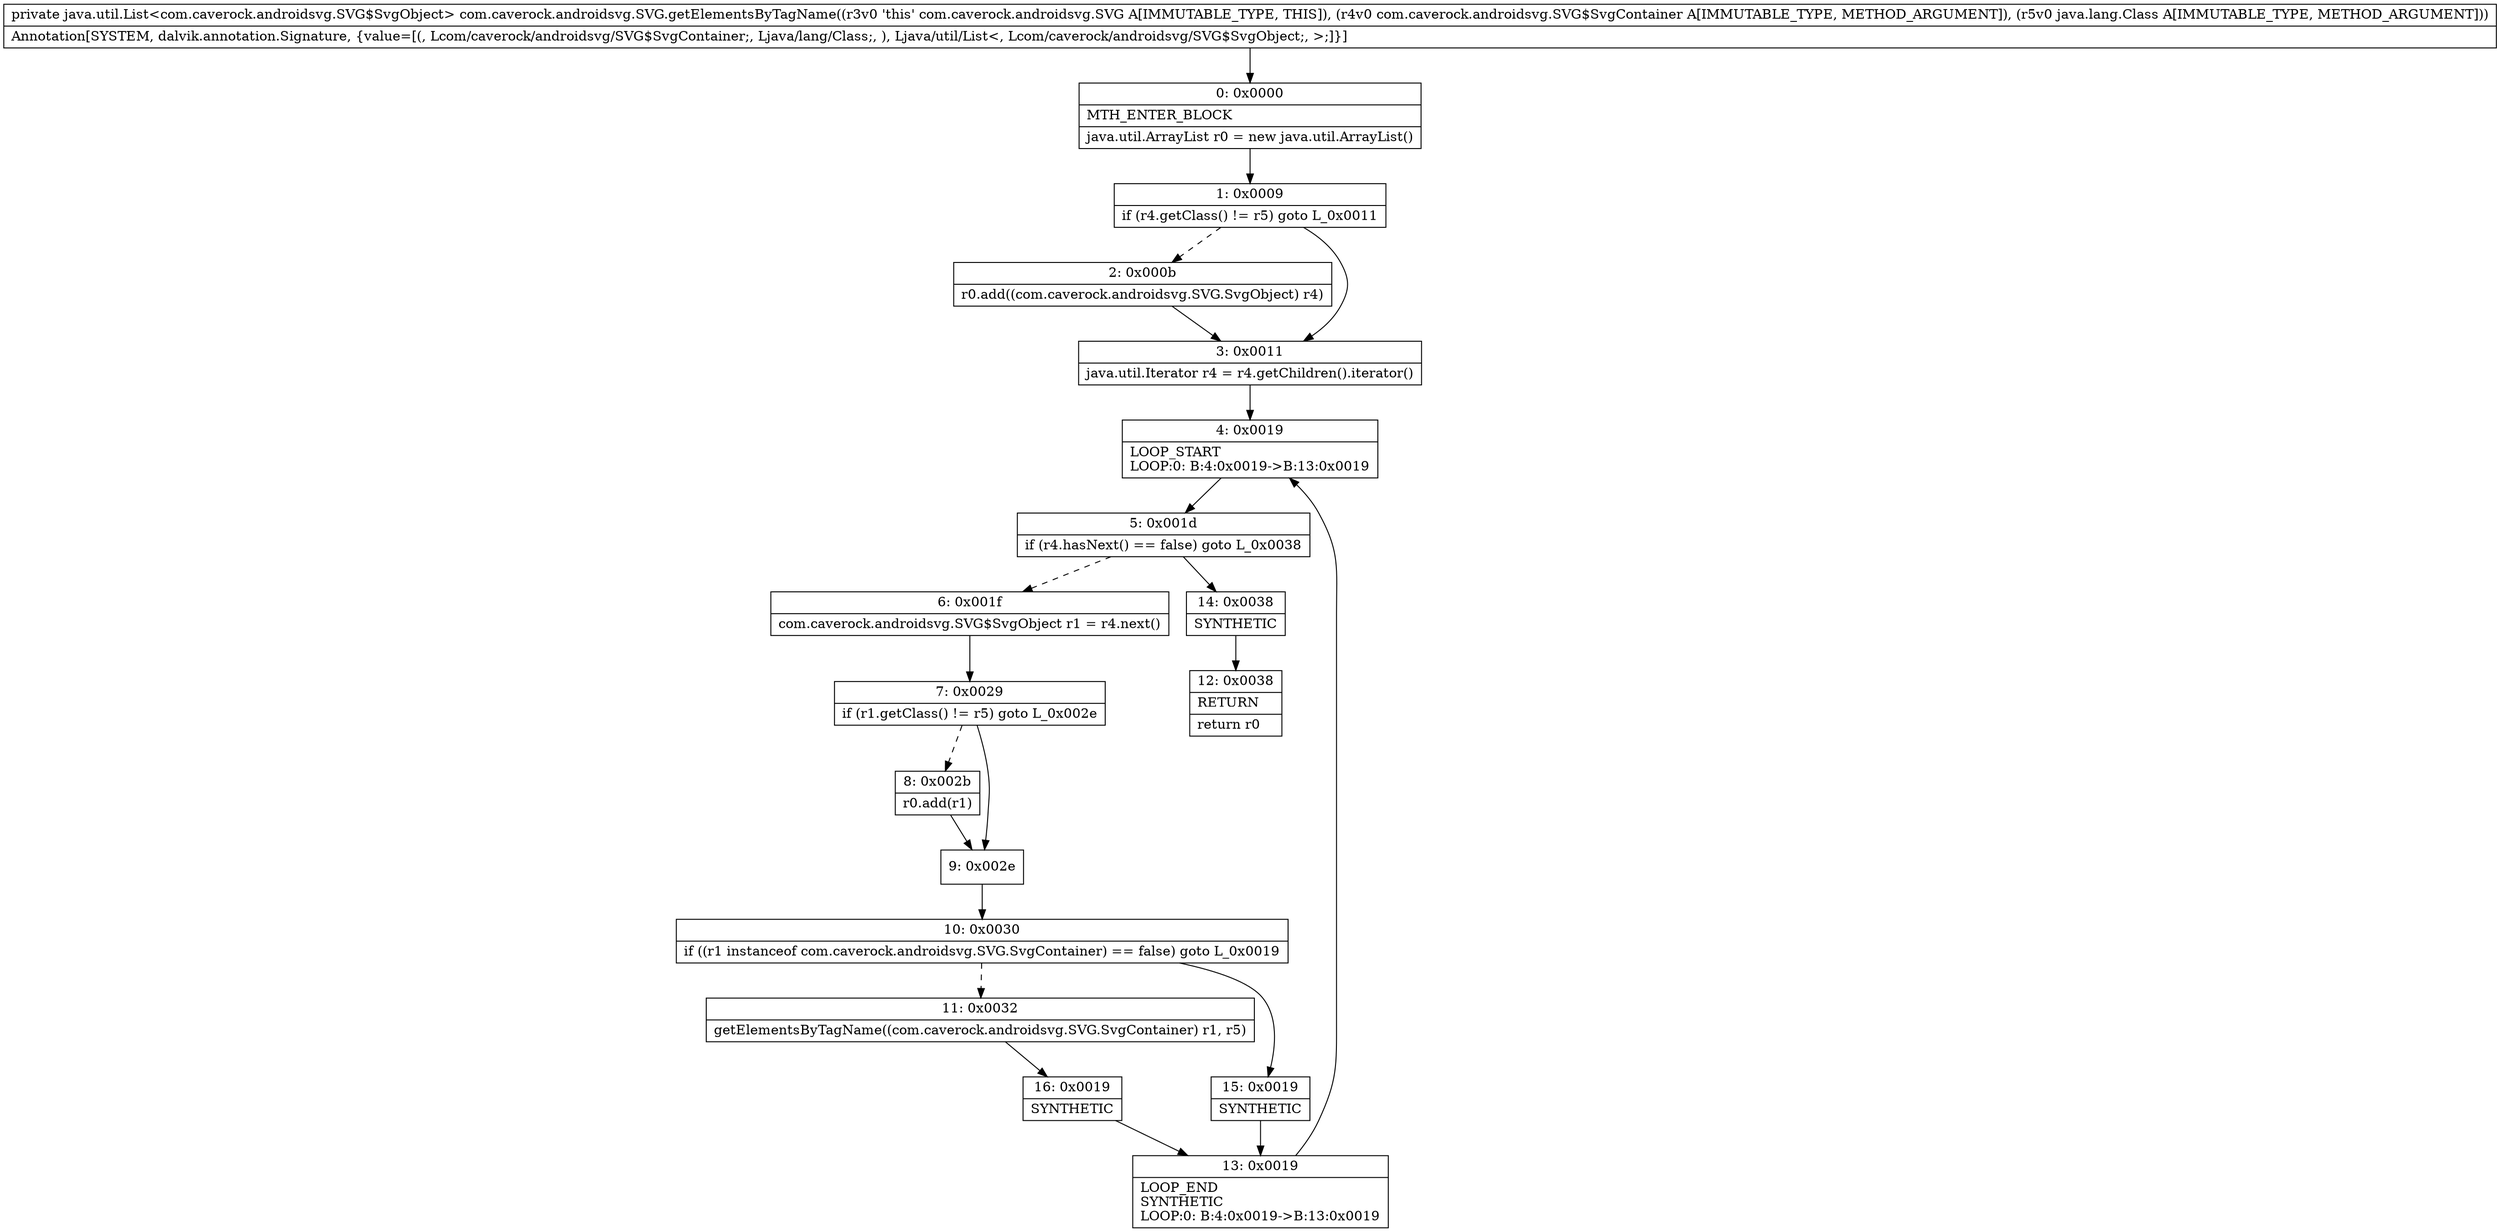 digraph "CFG forcom.caverock.androidsvg.SVG.getElementsByTagName(Lcom\/caverock\/androidsvg\/SVG$SvgContainer;Ljava\/lang\/Class;)Ljava\/util\/List;" {
Node_0 [shape=record,label="{0\:\ 0x0000|MTH_ENTER_BLOCK\l|java.util.ArrayList r0 = new java.util.ArrayList()\l}"];
Node_1 [shape=record,label="{1\:\ 0x0009|if (r4.getClass() != r5) goto L_0x0011\l}"];
Node_2 [shape=record,label="{2\:\ 0x000b|r0.add((com.caverock.androidsvg.SVG.SvgObject) r4)\l}"];
Node_3 [shape=record,label="{3\:\ 0x0011|java.util.Iterator r4 = r4.getChildren().iterator()\l}"];
Node_4 [shape=record,label="{4\:\ 0x0019|LOOP_START\lLOOP:0: B:4:0x0019\-\>B:13:0x0019\l}"];
Node_5 [shape=record,label="{5\:\ 0x001d|if (r4.hasNext() == false) goto L_0x0038\l}"];
Node_6 [shape=record,label="{6\:\ 0x001f|com.caverock.androidsvg.SVG$SvgObject r1 = r4.next()\l}"];
Node_7 [shape=record,label="{7\:\ 0x0029|if (r1.getClass() != r5) goto L_0x002e\l}"];
Node_8 [shape=record,label="{8\:\ 0x002b|r0.add(r1)\l}"];
Node_9 [shape=record,label="{9\:\ 0x002e}"];
Node_10 [shape=record,label="{10\:\ 0x0030|if ((r1 instanceof com.caverock.androidsvg.SVG.SvgContainer) == false) goto L_0x0019\l}"];
Node_11 [shape=record,label="{11\:\ 0x0032|getElementsByTagName((com.caverock.androidsvg.SVG.SvgContainer) r1, r5)\l}"];
Node_12 [shape=record,label="{12\:\ 0x0038|RETURN\l|return r0\l}"];
Node_13 [shape=record,label="{13\:\ 0x0019|LOOP_END\lSYNTHETIC\lLOOP:0: B:4:0x0019\-\>B:13:0x0019\l}"];
Node_14 [shape=record,label="{14\:\ 0x0038|SYNTHETIC\l}"];
Node_15 [shape=record,label="{15\:\ 0x0019|SYNTHETIC\l}"];
Node_16 [shape=record,label="{16\:\ 0x0019|SYNTHETIC\l}"];
MethodNode[shape=record,label="{private java.util.List\<com.caverock.androidsvg.SVG$SvgObject\> com.caverock.androidsvg.SVG.getElementsByTagName((r3v0 'this' com.caverock.androidsvg.SVG A[IMMUTABLE_TYPE, THIS]), (r4v0 com.caverock.androidsvg.SVG$SvgContainer A[IMMUTABLE_TYPE, METHOD_ARGUMENT]), (r5v0 java.lang.Class A[IMMUTABLE_TYPE, METHOD_ARGUMENT]))  | Annotation[SYSTEM, dalvik.annotation.Signature, \{value=[(, Lcom\/caverock\/androidsvg\/SVG$SvgContainer;, Ljava\/lang\/Class;, ), Ljava\/util\/List\<, Lcom\/caverock\/androidsvg\/SVG$SvgObject;, \>;]\}]\l}"];
MethodNode -> Node_0;
Node_0 -> Node_1;
Node_1 -> Node_2[style=dashed];
Node_1 -> Node_3;
Node_2 -> Node_3;
Node_3 -> Node_4;
Node_4 -> Node_5;
Node_5 -> Node_6[style=dashed];
Node_5 -> Node_14;
Node_6 -> Node_7;
Node_7 -> Node_8[style=dashed];
Node_7 -> Node_9;
Node_8 -> Node_9;
Node_9 -> Node_10;
Node_10 -> Node_11[style=dashed];
Node_10 -> Node_15;
Node_11 -> Node_16;
Node_13 -> Node_4;
Node_14 -> Node_12;
Node_15 -> Node_13;
Node_16 -> Node_13;
}

